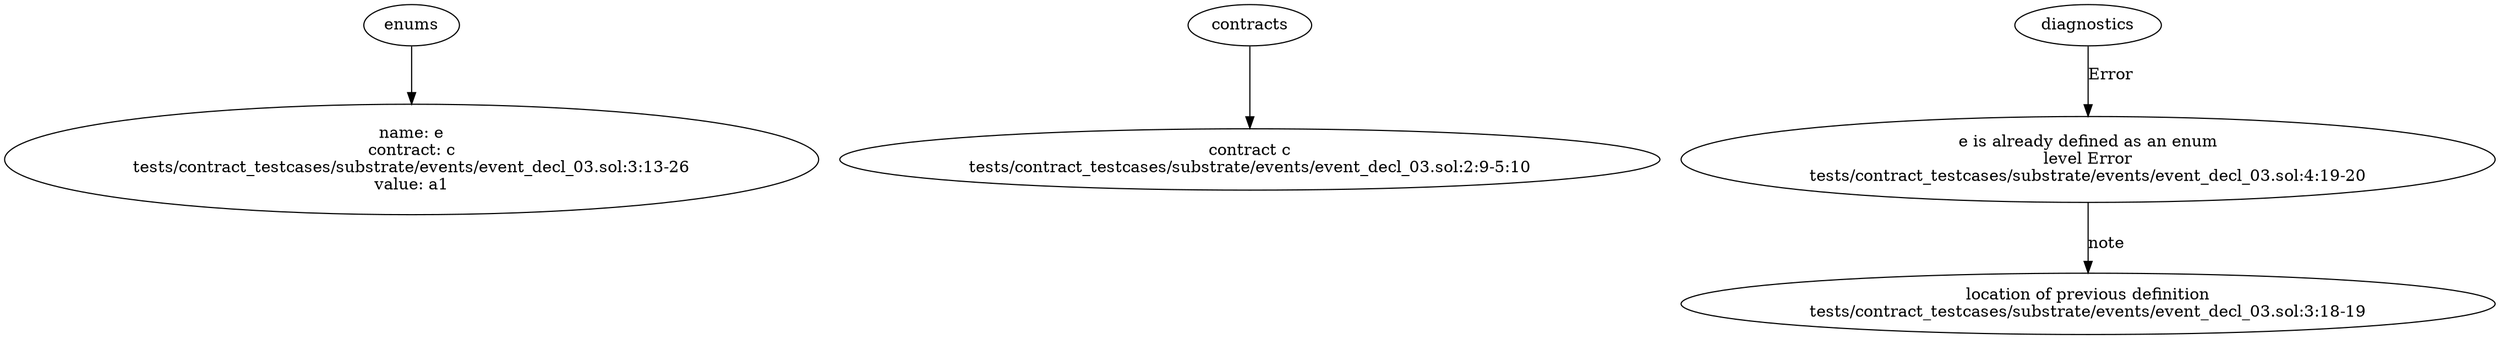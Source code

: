 strict digraph "tests/contract_testcases/substrate/events/event_decl_03.sol" {
	e [label="name: e\ncontract: c\ntests/contract_testcases/substrate/events/event_decl_03.sol:3:13-26\nvalue: a1"]
	contract [label="contract c\ntests/contract_testcases/substrate/events/event_decl_03.sol:2:9-5:10"]
	diagnostic [label="e is already defined as an enum\nlevel Error\ntests/contract_testcases/substrate/events/event_decl_03.sol:4:19-20"]
	note [label="location of previous definition\ntests/contract_testcases/substrate/events/event_decl_03.sol:3:18-19"]
	enums -> e
	contracts -> contract
	diagnostics -> diagnostic [label="Error"]
	diagnostic -> note [label="note"]
}
